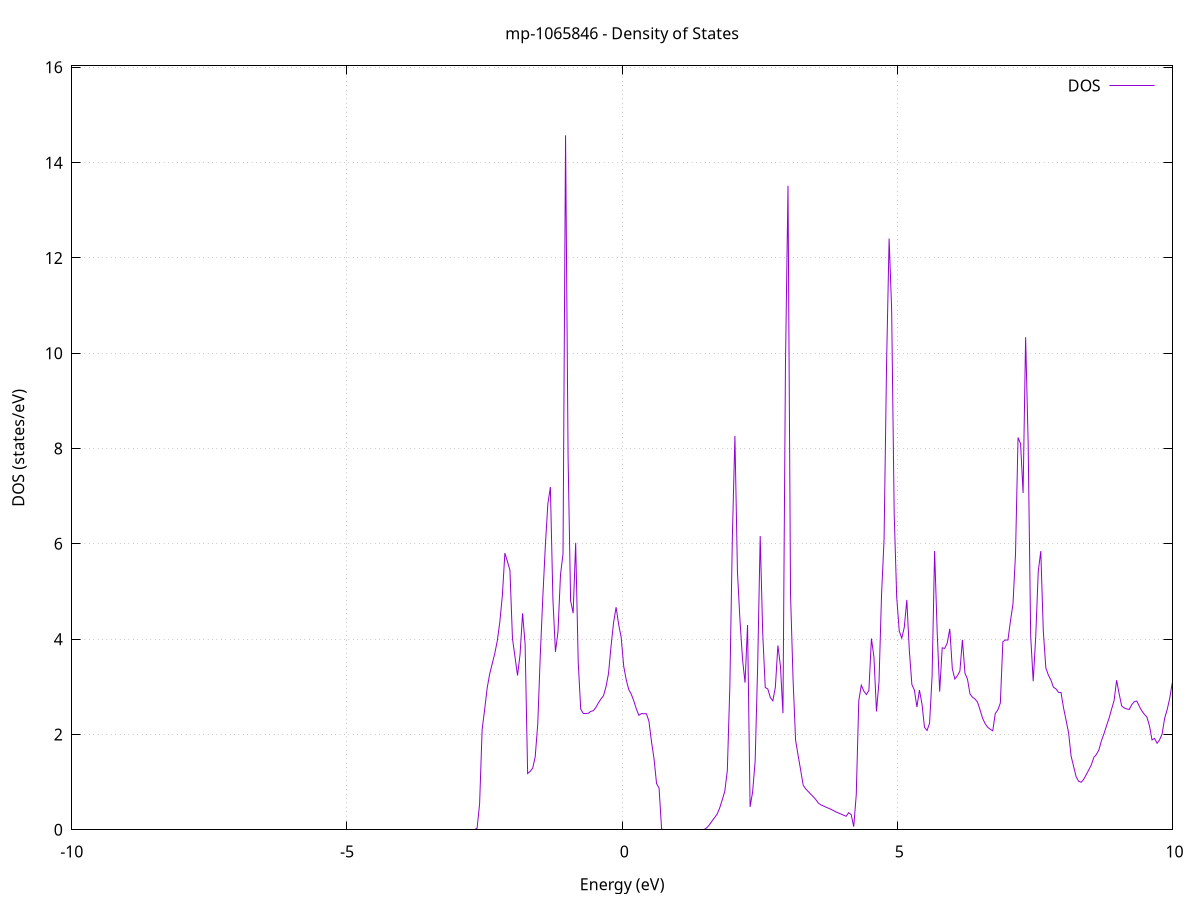 set title 'mp-1065846 - Density of States'
set xlabel 'Energy (eV)'
set ylabel 'DOS (states/eV)'
set grid
set xrange [-10:10]
set yrange [0:16.031]
set xzeroaxis lt -1
set terminal png size 800,600
set output 'mp-1065846_dos_gnuplot.png'
plot '-' using 1:2 with lines title 'DOS'
-49.623200 0.000000
-49.577300 0.000000
-49.531400 0.000000
-49.485400 0.000000
-49.439500 0.000000
-49.393600 0.000000
-49.347600 0.000000
-49.301700 0.000000
-49.255800 0.000000
-49.209800 0.000000
-49.163900 0.000000
-49.118000 0.000000
-49.072100 0.000000
-49.026100 0.000000
-48.980200 0.000000
-48.934300 0.000000
-48.888300 0.000000
-48.842400 0.000000
-48.796500 0.000000
-48.750500 0.000000
-48.704600 0.000000
-48.658700 0.000000
-48.612700 0.000000
-48.566800 0.000000
-48.520900 0.000000
-48.475000 0.000000
-48.429000 0.000000
-48.383100 0.000000
-48.337200 0.000000
-48.291200 0.000000
-48.245300 0.000000
-48.199400 0.000000
-48.153400 0.000000
-48.107500 0.000000
-48.061600 0.000000
-48.015600 0.000000
-47.969700 0.000000
-47.923800 0.000000
-47.877900 0.000000
-47.831900 0.000000
-47.786000 0.000000
-47.740100 0.000000
-47.694100 0.000000
-47.648200 0.000000
-47.602300 0.000000
-47.556300 0.000000
-47.510400 0.000000
-47.464500 0.000000
-47.418500 0.000000
-47.372600 0.000000
-47.326700 0.000000
-47.280700 0.000000
-47.234800 0.000000
-47.188900 0.000000
-47.143000 0.000000
-47.097000 0.000000
-47.051100 0.000000
-47.005200 0.000000
-46.959200 0.000000
-46.913300 0.000000
-46.867400 0.000000
-46.821400 0.000000
-46.775500 0.000000
-46.729600 0.000000
-46.683600 0.000000
-46.637700 0.000000
-46.591800 0.000000
-46.545900 0.000000
-46.499900 0.000000
-46.454000 0.000000
-46.408100 0.000000
-46.362100 0.000000
-46.316200 0.000000
-46.270300 0.000000
-46.224300 0.000000
-46.178400 0.000000
-46.132500 0.000000
-46.086500 0.000000
-46.040600 0.000000
-45.994700 0.000000
-45.948800 0.000000
-45.902800 0.000000
-45.856900 0.000000
-45.811000 0.000000
-45.765000 0.000000
-45.719100 0.000000
-45.673200 0.000000
-45.627200 0.000000
-45.581300 0.000000
-45.535400 0.000000
-45.489400 0.000000
-45.443500 15.062100
-45.397600 36.530000
-45.351600 0.000000
-45.305700 0.000000
-45.259800 0.000000
-45.213900 0.000000
-45.167900 0.000000
-45.122000 0.000000
-45.076100 0.000000
-45.030100 0.000000
-44.984200 0.000000
-44.938300 0.000000
-44.892300 0.000000
-44.846400 0.000000
-44.800500 0.000000
-44.754500 0.000000
-44.708600 0.000000
-44.662700 0.000000
-44.616800 0.000000
-44.570800 0.000000
-44.524900 0.000000
-44.479000 0.000000
-44.433000 0.000000
-44.387100 0.000000
-44.341200 0.000000
-44.295200 0.000000
-44.249300 0.000000
-44.203400 0.000000
-44.157400 0.000000
-44.111500 0.000000
-44.065600 0.000000
-44.019700 0.000000
-43.973700 0.000000
-43.927800 0.000000
-43.881900 0.000000
-43.835900 0.000000
-43.790000 0.000000
-43.744100 0.000000
-43.698100 0.000000
-43.652200 0.000000
-43.606300 0.000000
-43.560300 0.000000
-43.514400 0.000000
-43.468500 0.000000
-43.422500 0.000000
-43.376600 0.000000
-43.330700 0.000000
-43.284800 0.000000
-43.238800 0.000000
-43.192900 0.000000
-43.147000 0.000000
-43.101000 0.000000
-43.055100 0.000000
-43.009200 0.000000
-42.963200 0.000000
-42.917300 0.000000
-42.871400 0.000000
-42.825400 0.000000
-42.779500 0.000000
-42.733600 0.000000
-42.687700 0.000000
-42.641700 0.000000
-42.595800 0.000000
-42.549900 0.000000
-42.503900 0.000000
-42.458000 0.000000
-42.412100 0.000000
-42.366100 0.000000
-42.320200 0.000000
-42.274300 0.000000
-42.228300 0.000000
-42.182400 0.000000
-42.136500 0.000000
-42.090500 0.000000
-42.044600 0.000000
-41.998700 0.000000
-41.952800 0.000000
-41.906800 0.000000
-41.860900 0.000000
-41.815000 0.000000
-41.769000 0.000000
-41.723100 0.000000
-41.677200 0.000000
-41.631200 0.000000
-41.585300 0.000000
-41.539400 0.000000
-41.493400 0.000000
-41.447500 0.000000
-41.401600 0.000000
-41.355700 0.000000
-41.309700 0.000000
-41.263800 0.000000
-41.217900 0.000000
-41.171900 0.000000
-41.126000 0.000000
-41.080100 0.000000
-41.034100 0.000000
-40.988200 0.000000
-40.942300 0.000000
-40.896300 0.000000
-40.850400 0.000000
-40.804500 0.000000
-40.758600 0.000000
-40.712600 0.000000
-40.666700 0.000000
-40.620800 0.000000
-40.574800 0.000000
-40.528900 0.000000
-40.483000 0.000000
-40.437000 0.000000
-40.391100 0.000000
-40.345200 0.000000
-40.299200 0.000000
-40.253300 0.000000
-40.207400 0.000000
-40.161400 0.000000
-40.115500 0.000000
-40.069600 0.000000
-40.023700 0.000000
-39.977700 0.000000
-39.931800 0.000000
-39.885900 0.000000
-39.839900 0.000000
-39.794000 0.000000
-39.748100 0.000000
-39.702100 0.000000
-39.656200 0.000000
-39.610300 0.000000
-39.564300 0.000000
-39.518400 0.000000
-39.472500 0.000000
-39.426600 0.000000
-39.380600 0.000000
-39.334700 0.000000
-39.288800 0.000000
-39.242800 0.000000
-39.196900 0.000000
-39.151000 0.000000
-39.105000 0.000000
-39.059100 0.000000
-39.013200 0.000000
-38.967200 0.000000
-38.921300 0.000000
-38.875400 0.000000
-38.829500 0.000000
-38.783500 0.000000
-38.737600 0.000000
-38.691700 0.000000
-38.645700 0.000000
-38.599800 0.000000
-38.553900 0.000000
-38.507900 0.000000
-38.462000 0.000000
-38.416100 0.000000
-38.370100 0.000000
-38.324200 0.000000
-38.278300 0.000000
-38.232300 0.000000
-38.186400 0.000000
-38.140500 0.000000
-38.094600 0.000000
-38.048600 0.000000
-38.002700 0.000000
-37.956800 0.000000
-37.910800 0.000000
-37.864900 0.000000
-37.819000 0.000000
-37.773000 0.000000
-37.727100 0.000000
-37.681200 0.000000
-37.635200 0.000000
-37.589300 0.000000
-37.543400 0.000000
-37.497500 0.000000
-37.451500 0.000000
-37.405600 0.000000
-37.359700 0.000000
-37.313700 0.000000
-37.267800 0.000000
-37.221900 0.000000
-37.175900 0.000000
-37.130000 0.000000
-37.084100 0.000000
-37.038100 0.000000
-36.992200 0.000000
-36.946300 0.000000
-36.900400 0.000000
-36.854400 0.000000
-36.808500 0.000000
-36.762600 0.000000
-36.716600 0.000000
-36.670700 0.000000
-36.624800 0.000000
-36.578800 0.000000
-36.532900 0.000000
-36.487000 0.000000
-36.441000 0.000000
-36.395100 0.000000
-36.349200 0.000000
-36.303200 0.000000
-36.257300 0.000000
-36.211400 0.000000
-36.165500 0.000000
-36.119500 0.000000
-36.073600 0.000000
-36.027700 0.000000
-35.981700 0.000000
-35.935800 0.000000
-35.889900 0.000000
-35.843900 0.000000
-35.798000 0.000000
-35.752100 0.000000
-35.706100 0.000000
-35.660200 0.000000
-35.614300 0.000000
-35.568400 0.000000
-35.522400 0.000000
-35.476500 0.000000
-35.430600 0.000000
-35.384600 0.000000
-35.338700 0.000000
-35.292800 0.000000
-35.246800 0.000000
-35.200900 0.000000
-35.155000 0.000000
-35.109000 0.000000
-35.063100 0.000000
-35.017200 0.000000
-34.971300 0.000000
-34.925300 0.000000
-34.879400 0.000000
-34.833500 0.000000
-34.787500 0.000000
-34.741600 0.000000
-34.695700 0.000000
-34.649700 0.000000
-34.603800 0.000000
-34.557900 0.000000
-34.511900 0.000000
-34.466000 0.000000
-34.420100 0.000000
-34.374100 0.000000
-34.328200 0.000000
-34.282300 0.000000
-34.236400 0.000000
-34.190400 0.000000
-34.144500 0.000000
-34.098600 0.000000
-34.052600 0.000000
-34.006700 0.000000
-33.960800 0.000000
-33.914800 0.000000
-33.868900 0.000000
-33.823000 0.000000
-33.777000 0.000000
-33.731100 0.000000
-33.685200 0.000000
-33.639300 0.000000
-33.593300 0.000000
-33.547400 0.000000
-33.501500 0.000000
-33.455500 0.000000
-33.409600 0.000000
-33.363700 0.000000
-33.317700 0.000000
-33.271800 0.000000
-33.225900 0.000000
-33.179900 0.000000
-33.134000 0.000000
-33.088100 0.000000
-33.042200 0.000000
-32.996200 0.000000
-32.950300 0.000000
-32.904400 0.000000
-32.858400 0.000000
-32.812500 0.000000
-32.766600 0.000000
-32.720600 0.000000
-32.674700 0.000000
-32.628800 0.000000
-32.582800 0.000000
-32.536900 0.000000
-32.491000 0.000000
-32.445000 0.000000
-32.399100 0.000000
-32.353200 0.000000
-32.307300 0.000000
-32.261300 0.000000
-32.215400 0.000000
-32.169500 0.000000
-32.123500 0.000000
-32.077600 0.000000
-32.031700 0.000000
-31.985700 0.000000
-31.939800 0.000000
-31.893900 0.000000
-31.847900 0.000000
-31.802000 0.000000
-31.756100 0.000000
-31.710200 0.000000
-31.664200 0.000000
-31.618300 0.000000
-31.572400 0.000000
-31.526400 0.000000
-31.480500 0.000000
-31.434600 0.000000
-31.388600 0.000000
-31.342700 0.000000
-31.296800 0.000000
-31.250800 0.000000
-31.204900 0.000000
-31.159000 0.000000
-31.113100 0.000000
-31.067100 0.000000
-31.021200 0.000000
-30.975300 0.000000
-30.929300 0.000000
-30.883400 0.000000
-30.837500 0.000000
-30.791500 0.000000
-30.745600 0.000000
-30.699700 0.000000
-30.653700 0.000000
-30.607800 0.000000
-30.561900 0.000000
-30.515900 0.000000
-30.470000 0.000000
-30.424100 0.000000
-30.378200 0.000000
-30.332200 0.000000
-30.286300 0.000000
-30.240400 0.000000
-30.194400 0.000000
-30.148500 0.000000
-30.102600 0.000000
-30.056600 0.000000
-30.010700 0.000000
-29.964800 0.000000
-29.918800 0.000000
-29.872900 0.000000
-29.827000 0.000000
-29.781100 0.000000
-29.735100 0.000000
-29.689200 0.000000
-29.643300 0.000000
-29.597300 0.000000
-29.551400 0.000000
-29.505500 0.000000
-29.459500 0.000000
-29.413600 0.000000
-29.367700 0.000000
-29.321700 0.000000
-29.275800 0.000000
-29.229900 0.000000
-29.184000 0.000000
-29.138000 0.000000
-29.092100 0.000000
-29.046200 0.000000
-29.000200 0.000000
-28.954300 0.000000
-28.908400 0.000000
-28.862400 0.000000
-28.816500 0.000000
-28.770600 0.000000
-28.724600 0.000000
-28.678700 0.000000
-28.632800 0.000000
-28.586800 0.000000
-28.540900 0.000000
-28.495000 0.000000
-28.449100 0.000000
-28.403100 0.000000
-28.357200 0.000000
-28.311300 0.000000
-28.265300 0.000000
-28.219400 0.000000
-28.173500 0.000000
-28.127500 0.000000
-28.081600 0.000000
-28.035700 0.000000
-27.989700 0.000000
-27.943800 0.000000
-27.897900 0.000000
-27.852000 0.000000
-27.806000 0.000000
-27.760100 0.000000
-27.714200 0.000000
-27.668200 0.000000
-27.622300 0.000000
-27.576400 0.000000
-27.530400 0.000000
-27.484500 0.000000
-27.438600 0.000000
-27.392600 0.000000
-27.346700 0.000000
-27.300800 0.000000
-27.254900 0.000000
-27.208900 0.000000
-27.163000 0.000000
-27.117100 0.000000
-27.071100 0.000000
-27.025200 0.000000
-26.979300 0.000000
-26.933300 0.000000
-26.887400 0.000000
-26.841500 0.000000
-26.795500 0.000000
-26.749600 0.000000
-26.703700 0.000000
-26.657700 0.000000
-26.611800 0.000000
-26.565900 0.000000
-26.520000 0.000000
-26.474000 0.000000
-26.428100 0.000000
-26.382200 0.000000
-26.336200 0.000000
-26.290300 0.000000
-26.244400 0.000000
-26.198400 0.000000
-26.152500 0.000000
-26.106600 0.000000
-26.060600 0.000000
-26.014700 0.000000
-25.968800 0.000000
-25.922900 0.000000
-25.876900 0.000000
-25.831000 0.000000
-25.785100 0.000000
-25.739100 0.000000
-25.693200 0.000000
-25.647300 0.000000
-25.601300 0.000000
-25.555400 0.000000
-25.509500 0.000000
-25.463500 0.000000
-25.417600 0.000000
-25.371700 0.000000
-25.325800 0.000000
-25.279800 0.000000
-25.233900 0.000000
-25.188000 0.000000
-25.142000 0.000000
-25.096100 0.000000
-25.050200 0.000000
-25.004200 0.000000
-24.958300 0.000000
-24.912400 0.000000
-24.866400 0.000000
-24.820500 0.000000
-24.774600 0.000000
-24.728600 0.000000
-24.682700 0.000000
-24.636800 0.000000
-24.590900 0.000000
-24.544900 0.000000
-24.499000 0.000000
-24.453100 0.000000
-24.407100 0.000000
-24.361200 0.000000
-24.315300 0.000000
-24.269300 0.000000
-24.223400 0.000000
-24.177500 0.000000
-24.131500 0.000000
-24.085600 0.000000
-24.039700 0.000000
-23.993800 0.000000
-23.947800 0.000000
-23.901900 0.000000
-23.856000 0.000000
-23.810000 9.088900
-23.764100 42.960600
-23.718200 24.290700
-23.672200 6.619500
-23.626300 8.478400
-23.580400 9.983800
-23.534400 11.709000
-23.488500 16.311500
-23.442600 20.055700
-23.396600 21.075300
-23.350700 43.012900
-23.304800 31.612000
-23.258900 0.000000
-23.212900 0.000000
-23.167000 0.000000
-23.121100 0.000000
-23.075100 0.000000
-23.029200 0.000000
-22.983300 0.000000
-22.937300 0.000000
-22.891400 0.000000
-22.845500 0.000000
-22.799500 0.000000
-22.753600 0.000000
-22.707700 0.000000
-22.661800 0.000000
-22.615800 0.000000
-22.569900 0.000000
-22.524000 0.000000
-22.478000 0.000000
-22.432100 0.000000
-22.386200 0.000000
-22.340200 0.000000
-22.294300 0.000000
-22.248400 0.000000
-22.202400 0.000000
-22.156500 0.000000
-22.110600 0.000000
-22.064700 0.000000
-22.018700 0.000000
-21.972800 0.000000
-21.926900 0.000000
-21.880900 0.000000
-21.835000 0.000000
-21.789100 0.000000
-21.743100 0.000000
-21.697200 0.000000
-21.651300 0.000000
-21.605300 0.000000
-21.559400 0.000000
-21.513500 0.000000
-21.467500 0.000000
-21.421600 0.000000
-21.375700 0.000000
-21.329800 0.000000
-21.283800 0.000000
-21.237900 0.000000
-21.192000 0.000000
-21.146000 0.000000
-21.100100 0.000000
-21.054200 0.000000
-21.008200 0.000000
-20.962300 0.000000
-20.916400 0.000000
-20.870400 0.000000
-20.824500 0.000000
-20.778600 0.000000
-20.732700 0.000000
-20.686700 0.000000
-20.640800 0.000000
-20.594900 0.000000
-20.548900 0.000000
-20.503000 0.000000
-20.457100 0.000000
-20.411100 0.000000
-20.365200 0.000000
-20.319300 0.000000
-20.273300 0.000000
-20.227400 0.000000
-20.181500 0.000000
-20.135600 0.000000
-20.089600 0.000000
-20.043700 0.000000
-19.997800 0.000000
-19.951800 0.000000
-19.905900 0.000000
-19.860000 0.000000
-19.814000 0.000000
-19.768100 0.000000
-19.722200 0.000000
-19.676200 0.000000
-19.630300 0.000000
-19.584400 0.000000
-19.538400 0.000000
-19.492500 0.000000
-19.446600 0.000000
-19.400700 0.000000
-19.354700 0.000000
-19.308800 0.000000
-19.262900 0.000000
-19.216900 0.000000
-19.171000 0.000000
-19.125100 0.000000
-19.079100 0.000000
-19.033200 0.000000
-18.987300 0.000000
-18.941300 0.000000
-18.895400 0.000000
-18.849500 0.000000
-18.803600 0.000000
-18.757600 0.000000
-18.711700 0.000000
-18.665800 0.000000
-18.619800 0.000000
-18.573900 0.000000
-18.528000 0.000000
-18.482000 0.000000
-18.436100 0.000000
-18.390200 0.000000
-18.344200 0.000000
-18.298300 0.000000
-18.252400 0.000000
-18.206500 0.000000
-18.160500 0.000000
-18.114600 0.000000
-18.068700 0.000000
-18.022700 0.000000
-17.976800 0.000000
-17.930900 0.000000
-17.884900 0.000000
-17.839000 0.000000
-17.793100 0.000000
-17.747100 0.000000
-17.701200 0.000000
-17.655300 0.000000
-17.609300 0.000000
-17.563400 0.000000
-17.517500 0.000000
-17.471600 0.000000
-17.425600 0.000000
-17.379700 0.000000
-17.333800 0.000000
-17.287800 0.000000
-17.241900 0.000000
-17.196000 0.000000
-17.150000 0.000000
-17.104100 0.000000
-17.058200 0.000000
-17.012200 0.000000
-16.966300 0.000000
-16.920400 0.000000
-16.874500 0.000000
-16.828500 0.000000
-16.782600 0.000000
-16.736700 0.000000
-16.690700 0.000000
-16.644800 0.000000
-16.598900 0.000000
-16.552900 0.000000
-16.507000 0.000000
-16.461100 0.000000
-16.415100 0.000000
-16.369200 0.000000
-16.323300 0.000000
-16.277400 0.000000
-16.231400 0.000000
-16.185500 0.000000
-16.139600 0.000000
-16.093600 0.000000
-16.047700 0.000000
-16.001800 0.000000
-15.955800 0.000000
-15.909900 0.000000
-15.864000 0.000000
-15.818000 0.000000
-15.772100 0.000000
-15.726200 0.000000
-15.680200 0.000000
-15.634300 0.000000
-15.588400 0.000000
-15.542500 0.000000
-15.496500 0.000000
-15.450600 0.000000
-15.404700 0.000000
-15.358700 0.000000
-15.312800 0.000000
-15.266900 0.000000
-15.220900 0.000000
-15.175000 0.000000
-15.129100 0.000000
-15.083100 0.000000
-15.037200 0.000000
-14.991300 0.000000
-14.945400 0.000000
-14.899400 0.000000
-14.853500 0.000000
-14.807600 0.000000
-14.761600 0.000000
-14.715700 0.000000
-14.669800 0.000000
-14.623800 0.000000
-14.577900 0.000000
-14.532000 0.000000
-14.486000 0.000000
-14.440100 0.000000
-14.394200 0.000000
-14.348300 0.000000
-14.302300 0.000000
-14.256400 0.000000
-14.210500 0.000000
-14.164500 0.000000
-14.118600 0.000000
-14.072700 0.000000
-14.026700 0.000000
-13.980800 0.000000
-13.934900 0.000000
-13.888900 0.000000
-13.843000 0.000000
-13.797100 0.000000
-13.751100 0.000000
-13.705200 0.000000
-13.659300 0.000000
-13.613400 0.000000
-13.567400 0.000000
-13.521500 0.000000
-13.475600 0.000000
-13.429600 0.000000
-13.383700 0.000000
-13.337800 0.000000
-13.291800 0.000000
-13.245900 0.000000
-13.200000 0.000000
-13.154000 0.000000
-13.108100 0.000000
-13.062200 0.271300
-13.016300 1.250000
-12.970300 1.491100
-12.924400 2.755900
-12.878500 3.185300
-12.832500 3.227500
-12.786600 3.484800
-12.740700 3.720900
-12.694700 4.026100
-12.648800 4.389100
-12.602900 4.963800
-12.556900 5.660300
-12.511000 6.820800
-12.465100 8.719200
-12.419200 14.632400
-12.373200 11.191800
-12.327300 4.962500
-12.281400 0.000000
-12.235400 0.000000
-12.189500 0.000000
-12.143600 0.000000
-12.097600 0.000000
-12.051700 0.000000
-12.005800 0.000000
-11.959800 0.000000
-11.913900 0.000000
-11.868000 0.000000
-11.822000 0.000000
-11.776100 0.000000
-11.730200 0.000000
-11.684300 0.000000
-11.638300 0.000000
-11.592400 0.000000
-11.546500 0.000000
-11.500500 0.000000
-11.454600 0.000000
-11.408700 0.000000
-11.362700 0.000000
-11.316800 0.000000
-11.270900 0.000000
-11.224900 0.000000
-11.179000 0.000000
-11.133100 0.000000
-11.087200 0.000000
-11.041200 0.000000
-10.995300 0.000000
-10.949400 0.000000
-10.903400 0.000000
-10.857500 0.000000
-10.811600 0.000000
-10.765600 0.000000
-10.719700 0.000000
-10.673800 0.000000
-10.627800 0.000000
-10.581900 0.000000
-10.536000 0.000000
-10.490100 0.000000
-10.444100 0.000000
-10.398200 0.000000
-10.352300 0.000000
-10.306300 0.000000
-10.260400 0.000000
-10.214500 0.000000
-10.168500 0.000000
-10.122600 0.000000
-10.076700 0.000000
-10.030700 0.000000
-9.984800 0.000000
-9.938900 0.000000
-9.892900 0.000000
-9.847000 0.000000
-9.801100 0.000000
-9.755200 0.000000
-9.709200 0.000000
-9.663300 0.000000
-9.617400 0.000000
-9.571400 0.000000
-9.525500 0.000000
-9.479600 0.000000
-9.433600 0.000000
-9.387700 0.000000
-9.341800 0.000000
-9.295800 0.000000
-9.249900 0.000000
-9.204000 0.000000
-9.158100 0.000000
-9.112100 0.000000
-9.066200 0.000000
-9.020300 0.000000
-8.974300 0.000000
-8.928400 0.000000
-8.882500 0.000000
-8.836500 0.000000
-8.790600 0.000000
-8.744700 0.000000
-8.698700 0.000000
-8.652800 0.000000
-8.606900 0.000000
-8.561000 0.000000
-8.515000 0.000000
-8.469100 0.000000
-8.423200 0.000000
-8.377200 0.000000
-8.331300 0.000000
-8.285400 0.000000
-8.239400 0.000000
-8.193500 0.000000
-8.147600 0.000000
-8.101600 0.000000
-8.055700 0.000000
-8.009800 0.000000
-7.963800 0.000000
-7.917900 0.000000
-7.872000 0.000000
-7.826100 0.000000
-7.780100 0.000000
-7.734200 0.000000
-7.688300 0.000000
-7.642300 0.000000
-7.596400 0.000000
-7.550500 0.000000
-7.504500 0.000000
-7.458600 0.000000
-7.412700 0.000000
-7.366700 0.000000
-7.320800 0.000000
-7.274900 0.000000
-7.229000 0.000000
-7.183000 0.000000
-7.137100 0.000000
-7.091200 0.000000
-7.045200 0.000000
-6.999300 0.000000
-6.953400 0.000000
-6.907400 0.000000
-6.861500 0.000000
-6.815600 0.000000
-6.769600 0.000000
-6.723700 0.000000
-6.677800 0.000000
-6.631900 0.000000
-6.585900 0.000000
-6.540000 0.000000
-6.494100 0.000000
-6.448100 0.000000
-6.402200 0.000000
-6.356300 0.000000
-6.310300 0.000000
-6.264400 0.000000
-6.218500 0.000000
-6.172500 0.000000
-6.126600 0.000000
-6.080700 0.000000
-6.034700 0.000000
-5.988800 0.000000
-5.942900 0.000000
-5.897000 0.000000
-5.851000 0.000000
-5.805100 0.000000
-5.759200 0.000000
-5.713200 0.000000
-5.667300 0.000000
-5.621400 0.000000
-5.575400 0.000000
-5.529500 0.000000
-5.483600 0.000000
-5.437600 0.000000
-5.391700 0.000000
-5.345800 0.000000
-5.299900 0.000000
-5.253900 0.000000
-5.208000 0.000000
-5.162100 0.000000
-5.116100 0.000000
-5.070200 0.000000
-5.024300 0.000000
-4.978300 0.000000
-4.932400 0.000000
-4.886500 0.000000
-4.840500 0.000000
-4.794600 0.000000
-4.748700 0.000000
-4.702800 0.000000
-4.656800 0.000000
-4.610900 0.000000
-4.565000 0.000000
-4.519000 0.000000
-4.473100 0.000000
-4.427200 0.000000
-4.381200 0.000000
-4.335300 0.000000
-4.289400 0.000000
-4.243400 0.000000
-4.197500 0.000000
-4.151600 0.000000
-4.105600 0.000000
-4.059700 0.000000
-4.013800 0.000000
-3.967900 0.000000
-3.921900 0.000000
-3.876000 0.000000
-3.830100 0.000000
-3.784100 0.000000
-3.738200 0.000000
-3.692300 0.000000
-3.646300 0.000000
-3.600400 0.000000
-3.554500 0.000000
-3.508500 0.000000
-3.462600 0.000000
-3.416700 0.000000
-3.370800 0.000000
-3.324800 0.000000
-3.278900 0.000000
-3.233000 0.000000
-3.187000 0.000000
-3.141100 0.000000
-3.095200 0.000000
-3.049200 0.000000
-3.003300 0.000000
-2.957400 0.000000
-2.911400 0.000000
-2.865500 0.000000
-2.819600 0.000000
-2.773600 0.000000
-2.727700 0.000000
-2.681800 0.000000
-2.635900 0.029500
-2.589900 0.545100
-2.544000 2.106700
-2.498100 2.526700
-2.452100 2.979200
-2.406200 3.273300
-2.360300 3.486700
-2.314300 3.699400
-2.268400 3.966900
-2.222500 4.359500
-2.176500 4.916900
-2.130600 5.806900
-2.084700 5.630700
-2.038800 5.448500
-1.992800 4.012700
-1.946900 3.628400
-1.901000 3.237400
-1.855000 3.677600
-1.809100 4.541800
-1.763200 3.899400
-1.717200 1.180100
-1.671300 1.226300
-1.625400 1.293100
-1.579400 1.534200
-1.533500 2.216400
-1.487600 3.656100
-1.441700 4.877800
-1.395700 5.954000
-1.349800 6.839800
-1.303900 7.191700
-1.257900 4.835100
-1.212000 3.734000
-1.166100 4.151700
-1.120100 5.353600
-1.074200 5.792400
-1.028300 14.573900
-0.982300 7.819100
-0.936400 4.806000
-0.890500 4.545500
-0.844500 6.021900
-0.798600 3.531900
-0.752700 2.531500
-0.706800 2.441500
-0.660800 2.439200
-0.614900 2.445400
-0.569000 2.484800
-0.523000 2.498800
-0.477100 2.569100
-0.431200 2.663600
-0.385200 2.744900
-0.339300 2.812100
-0.293400 3.003100
-0.247400 3.280400
-0.201500 3.855000
-0.155600 4.350300
-0.109700 4.671000
-0.063700 4.310500
-0.017800 4.039500
0.028100 3.434100
0.074100 3.148800
0.120000 2.942500
0.165900 2.844900
0.211900 2.703800
0.257800 2.535700
0.303700 2.403200
0.349700 2.437200
0.395600 2.436200
0.441500 2.435200
0.487400 2.274600
0.533400 1.846700
0.579300 1.490600
0.625200 0.970500
0.671200 0.873300
0.717100 0.011200
0.763000 0.000000
0.809000 0.000000
0.854900 0.000000
0.900800 0.000000
0.946800 0.000000
0.992700 0.000000
1.038600 0.000000
1.084600 0.000000
1.130500 0.000000
1.176400 0.000000
1.222300 0.000000
1.268300 0.000000
1.314200 0.000000
1.360100 0.000000
1.406100 0.000000
1.452000 0.000000
1.497900 0.010300
1.543900 0.047700
1.589800 0.112400
1.635700 0.188600
1.681700 0.258300
1.727600 0.331100
1.773500 0.462100
1.819400 0.629300
1.865400 0.810100
1.911300 1.245400
1.957200 3.019900
2.003200 6.170300
2.049100 8.266000
2.095000 5.412900
2.141000 4.393400
2.186900 3.582600
2.232800 3.087100
2.278800 4.297200
2.324700 0.479600
2.370600 0.793300
2.416500 1.435200
2.462500 3.441400
2.508400 6.164300
2.554300 4.120500
2.600300 2.985100
2.646200 2.957000
2.692100 2.776300
2.738100 2.705300
2.784000 2.992400
2.829900 3.867000
2.875900 3.440300
2.921800 2.446200
2.967700 9.770500
3.013700 13.515600
3.059600 4.942600
3.105500 3.154800
3.151400 1.880800
3.197400 1.560700
3.243300 1.253300
3.289200 0.937400
3.335200 0.858200
3.381100 0.802500
3.427000 0.746900
3.473000 0.691700
3.518900 0.633800
3.564800 0.560300
3.610800 0.522600
3.656700 0.499300
3.702600 0.475900
3.748500 0.452600
3.794500 0.429000
3.840400 0.402200
3.886300 0.374500
3.932300 0.351300
3.978200 0.328600
4.024100 0.305900
4.070100 0.283200
4.116000 0.358400
4.161900 0.317100
4.207900 0.064300
4.253800 0.733800
4.299700 2.712000
4.345600 3.033000
4.391600 2.911400
4.437500 2.837700
4.483400 2.924900
4.529400 4.014300
4.575300 3.622400
4.621200 2.483900
4.667200 3.106600
4.713100 4.928400
4.759000 6.084500
4.805000 9.797700
4.850900 12.407000
4.896800 10.917600
4.942800 6.639900
4.988700 4.885800
5.034600 4.173500
5.080500 4.020300
5.126500 4.247800
5.172400 4.823900
5.218300 3.758600
5.264300 3.049100
5.310200 2.930500
5.356100 2.575800
5.402100 2.932600
5.448000 2.639700
5.493900 2.150600
5.539900 2.083400
5.585800 2.234700
5.631700 3.218300
5.677600 5.850900
5.723600 4.175500
5.769500 2.898800
5.815400 3.818400
5.861400 3.806200
5.907300 3.919400
5.953200 4.215700
5.999200 3.382400
6.045100 3.163800
6.091000 3.230900
6.137000 3.329500
6.182900 3.984800
6.228800 3.288300
6.274700 3.161500
6.320700 2.848200
6.366600 2.780600
6.412500 2.743900
6.458500 2.675200
6.504400 2.511200
6.550300 2.337100
6.596300 2.225600
6.642200 2.150300
6.688100 2.109900
6.734100 2.076400
6.780000 2.440600
6.825900 2.514700
6.871900 2.659700
6.917800 3.946300
6.963700 3.983000
7.009600 3.980600
7.055600 4.380200
7.101500 4.738700
7.147400 5.782800
7.193400 8.230800
7.239300 8.103100
7.285200 7.067600
7.331200 10.336700
7.377100 8.126100
7.423000 4.070900
7.469000 3.116600
7.514900 4.057000
7.560800 5.422600
7.606700 5.848200
7.652700 4.164900
7.698600 3.397300
7.744500 3.246700
7.790500 3.142700
7.836400 2.991200
7.882300 2.957100
7.928300 2.883800
7.974200 2.881700
8.020100 2.558500
8.066100 2.301200
8.112000 2.033300
8.157900 1.545100
8.203800 1.327100
8.249800 1.109500
8.295700 1.016700
8.341600 0.996900
8.387600 1.061700
8.433500 1.158000
8.479400 1.259000
8.525400 1.363100
8.571300 1.520800
8.617200 1.580100
8.663200 1.679300
8.709100 1.870900
8.755000 2.016100
8.801000 2.182400
8.846900 2.340100
8.892800 2.528800
8.938700 2.711800
8.984700 3.138900
9.030600 2.854200
9.076500 2.599000
9.122500 2.556200
9.168400 2.536800
9.214300 2.524600
9.260300 2.626900
9.306200 2.689700
9.352100 2.701200
9.398100 2.588200
9.444000 2.493200
9.489900 2.422400
9.535800 2.362800
9.581800 2.180000
9.627700 1.885200
9.673600 1.917000
9.719600 1.815600
9.765500 1.887900
9.811400 2.011500
9.857400 2.339900
9.903300 2.522600
9.949200 2.756500
9.995200 3.080200
10.041100 2.807600
10.087000 2.667100
10.132900 2.557600
10.178900 2.481600
10.224800 2.480500
10.270700 2.524500
10.316700 2.642200
10.362600 2.696600
10.408500 2.871300
10.454500 3.108100
10.500400 2.848400
10.546300 2.573800
10.592300 2.597000
10.638200 3.164600
10.684100 3.294500
10.730100 3.119400
10.776000 3.113400
10.821900 3.067700
10.867800 3.355500
10.913800 3.247000
10.959700 3.111500
11.005600 3.115300
11.051600 3.119800
11.097500 2.695500
11.143400 2.678600
11.189400 2.595500
11.235300 2.432500
11.281200 2.339700
11.327200 2.292100
11.373100 2.368900
11.419000 2.974600
11.464900 3.193500
11.510900 3.028400
11.556800 2.801200
11.602700 2.682300
11.648700 3.187100
11.694600 3.168100
11.740500 3.145400
11.786500 3.279100
11.832400 3.422300
11.878300 3.418600
11.924300 3.358900
11.970200 3.181600
12.016100 2.819000
12.062000 2.801000
12.108000 3.148300
12.153900 3.428300
12.199800 3.340700
12.245800 3.562900
12.291700 3.954700
12.337600 3.823700
12.383600 3.880400
12.429500 3.492000
12.475400 3.358200
12.521400 3.385300
12.567300 3.112800
12.613200 3.077300
12.659200 3.091500
12.705100 3.270300
12.751000 3.350900
12.796900 3.723900
12.842900 3.562700
12.888800 3.310600
12.934700 3.126000
12.980700 3.163400
13.026600 3.104400
13.072500 2.807200
13.118500 2.596100
13.164400 2.548500
13.210300 2.407900
13.256300 2.665900
13.302200 3.290500
13.348100 3.358800
13.394000 3.825000
13.440000 3.979700
13.485900 4.472900
13.531800 4.679000
13.577800 4.168200
13.623700 3.897100
13.669600 3.678400
13.715600 3.684600
13.761500 3.824600
13.807400 4.144200
13.853400 4.094300
13.899300 3.893100
13.945200 3.779600
13.991100 3.685900
14.037100 3.997800
14.083000 4.398800
14.128900 4.465400
14.174900 4.327000
14.220800 3.864300
14.266700 3.731300
14.312700 3.210500
14.358600 3.346500
14.404500 3.480100
14.450500 3.382800
14.496400 3.241500
14.542300 3.114000
14.588300 2.999000
14.634200 2.838600
14.680100 2.667300
14.726000 2.658900
14.772000 2.711300
14.817900 2.507000
14.863800 2.360600
14.909800 2.208700
14.955700 2.310000
15.001600 2.453700
15.047600 2.458200
15.093500 2.749600
15.139400 3.124300
15.185400 3.998700
15.231300 3.838600
15.277200 3.668300
15.323100 3.344500
15.369100 2.966800
15.415000 2.621100
15.460900 2.602800
15.506900 2.482800
15.552800 2.497500
15.598700 2.465800
15.644700 2.615600
15.690600 2.860100
15.736500 3.373100
15.782500 2.918800
15.828400 2.994900
15.874300 3.160400
15.920200 3.249300
15.966200 3.260600
16.012100 3.325400
16.058000 3.121500
16.104000 2.955000
16.149900 2.850400
16.195800 2.782300
16.241800 2.670700
16.287700 2.495900
16.333600 2.639200
16.379600 2.770000
16.425500 2.814000
16.471400 3.062300
16.517400 3.252200
16.563300 2.769800
16.609200 2.870900
16.655100 3.066100
16.701100 3.203000
16.747000 3.361500
16.792900 3.295200
16.838900 3.332000
16.884800 3.539200
16.930700 3.676700
16.976700 3.622700
17.022600 3.715700
17.068500 3.891700
17.114500 3.787100
17.160400 3.350300
17.206300 2.954500
17.252200 2.723100
17.298200 2.649200
17.344100 2.543800
17.390000 2.624200
17.436000 2.544600
17.481900 2.473500
17.527800 2.524100
17.573800 2.691800
17.619700 2.815500
17.665600 2.823200
17.711600 2.943200
17.757500 3.116800
17.803400 3.336100
17.849400 3.604600
17.895300 3.667900
17.941200 3.514500
17.987100 3.388200
18.033100 3.172600
18.079000 2.853300
18.124900 2.656000
18.170900 2.608100
18.216800 2.396600
18.262700 2.442300
18.308700 2.402700
18.354600 2.338200
18.400500 2.671100
18.446500 2.983100
18.492400 3.411500
18.538300 3.474100
18.584200 3.447400
18.630200 3.574600
18.676100 3.596400
18.722000 3.473700
18.768000 3.359700
18.813900 3.060800
18.859800 2.987800
18.905800 2.891700
18.951700 3.171900
18.997600 3.130800
19.043600 3.529000
19.089500 3.662000
19.135400 3.665000
19.181300 3.715300
19.227300 3.878200
19.273200 4.194400
19.319100 4.197800
19.365100 4.194300
19.411000 4.358500
19.456900 4.301200
19.502900 3.739500
19.548800 3.485000
19.594700 3.752200
19.640700 4.425500
19.686600 4.308700
19.732500 4.066900
19.778500 4.084600
19.824400 3.875100
19.870300 3.947000
19.916200 3.934200
19.962200 3.816400
20.008100 3.801900
20.054000 3.590100
20.100000 3.519600
20.145900 3.643900
20.191800 4.302300
20.237800 5.268800
20.283700 4.941000
20.329600 4.420100
20.375600 4.080100
20.421500 3.887100
20.467400 3.707200
20.513300 3.303400
20.559300 2.917600
20.605200 2.907100
20.651100 3.157800
20.697100 3.294100
20.743000 3.278700
20.788900 3.280200
20.834900 3.306000
20.880800 3.761400
20.926700 3.956900
20.972700 3.539700
21.018600 3.413200
21.064500 3.414600
21.110400 3.563200
21.156400 3.457100
21.202300 3.204200
21.248200 3.260700
21.294200 3.869000
21.340100 3.789400
21.386000 3.728300
21.432000 3.773200
21.477900 3.707800
21.523800 3.592500
21.569800 3.627600
21.615700 3.461600
21.661600 3.444300
21.707600 3.522200
21.753500 3.660900
21.799400 3.724100
21.845300 3.353500
21.891300 3.305200
21.937200 3.510000
21.983100 3.669100
22.029100 3.375200
22.075000 3.521800
22.120900 3.671500
22.166900 4.025700
22.212800 3.974800
22.258700 3.910200
22.304700 3.821000
22.350600 3.648700
22.396500 3.619900
22.442400 3.670400
22.488400 3.861700
22.534300 4.012900
22.580200 3.852300
22.626200 3.738200
22.672100 3.750500
22.718000 3.721600
22.764000 3.809500
22.809900 4.020400
22.855800 3.831900
22.901800 3.731100
22.947700 3.846200
22.993600 4.058300
23.039500 4.061500
23.085500 4.065600
23.131400 4.428000
23.177300 4.547000
23.223300 4.796100
23.269200 4.975800
23.315100 4.991700
23.361100 4.732000
23.407000 4.482700
23.452900 4.268900
23.498900 4.251500
23.544800 4.474400
23.590700 4.259000
23.636700 4.137400
23.682600 4.184900
23.728500 4.080300
23.774400 4.088800
23.820400 4.062800
23.866300 4.089900
23.912200 4.023100
23.958200 3.964800
24.004100 4.007700
24.050000 3.931900
24.096000 3.979100
24.141900 4.048700
24.187800 3.998400
24.233800 3.919100
24.279700 3.932600
24.325600 3.898700
24.371500 3.946300
24.417500 3.835800
24.463400 3.722200
24.509300 3.774000
24.555300 3.743300
24.601200 3.735300
24.647100 3.851700
24.693100 3.754200
24.739000 3.881500
24.784900 4.033200
24.830900 4.316500
24.876800 4.517700
24.922700 4.387800
24.968600 4.211400
25.014600 4.204200
25.060500 4.287900
25.106400 4.229900
25.152400 4.072000
25.198300 4.018500
25.244200 3.465500
25.290200 3.103100
25.336100 3.207000
25.382000 3.449700
25.428000 3.741000
25.473900 3.968600
25.519800 4.152200
25.565800 4.325700
25.611700 4.416700
25.657600 4.231100
25.703500 3.990800
25.749500 4.012100
25.795400 4.306700
25.841300 4.391800
25.887300 4.371000
25.933200 4.146500
25.979100 4.053300
26.025100 3.862300
26.071000 3.526500
26.116900 3.351600
26.162900 3.339400
26.208800 3.742900
26.254700 4.211500
26.300600 4.473800
26.346600 4.798800
26.392500 4.632000
26.438400 4.699900
26.484400 4.503300
26.530300 4.479100
26.576200 4.438600
26.622200 4.325100
26.668100 4.360300
26.714000 4.616000
26.760000 4.659900
26.805900 4.512600
26.851800 4.394300
26.897700 4.378400
26.943700 4.317500
26.989600 4.230000
27.035500 4.223900
27.081500 4.267800
27.127400 4.460100
27.173300 4.519600
27.219300 4.470800
27.265200 4.502200
27.311100 4.453300
27.357100 4.345700
27.403000 3.936200
27.448900 3.714900
27.494900 4.027500
27.540800 4.187400
27.586700 4.387900
27.632600 4.567500
27.678600 4.623900
27.724500 4.526000
27.770400 4.485000
27.816400 4.413000
27.862300 4.445500
27.908200 4.084400
27.954200 4.010100
28.000100 3.634400
28.046000 3.510700
28.092000 3.763400
28.137900 4.074900
28.183800 4.055600
28.229700 4.103400
28.275700 4.223600
28.321600 4.364800
28.367500 4.130300
28.413500 4.008600
28.459400 4.059000
28.505300 4.127800
28.551300 4.154700
28.597200 4.193300
28.643100 4.141200
28.689100 4.184600
28.735000 4.173500
28.780900 4.156700
28.826800 4.320000
28.872800 4.290000
28.918700 4.168700
28.964600 4.372800
29.010600 4.194100
29.056500 4.206400
29.102400 4.319200
29.148400 4.300500
29.194300 4.326600
29.240200 4.168300
29.286200 4.106100
29.332100 3.734400
29.378000 3.787600
29.424000 3.908600
29.469900 4.152500
29.515800 4.848100
29.561700 4.729500
29.607700 4.341500
29.653600 4.147400
29.699500 4.094200
29.745500 4.102200
29.791400 4.075600
29.837300 4.359400
29.883300 4.325600
29.929200 4.539400
29.975100 4.611900
30.021100 4.356100
30.067000 4.130300
30.112900 4.047500
30.158800 4.192600
30.204800 4.695500
30.250700 4.650100
30.296600 4.847000
30.342600 4.618600
30.388500 4.261300
30.434400 3.994000
30.480400 4.046000
30.526300 4.422800
30.572200 4.748400
30.618200 5.001600
30.664100 4.977500
30.710000 4.418500
30.755900 3.860000
30.801900 3.621000
30.847800 3.542600
30.893700 3.799300
30.939700 4.303200
30.985600 4.432500
31.031500 4.710000
31.077500 4.825200
31.123400 5.046300
31.169300 4.839300
31.215300 4.816500
31.261200 4.468600
31.307100 4.129100
31.353100 4.010300
31.399000 3.890400
31.444900 3.658700
31.490800 3.613100
31.536800 4.025000
31.582700 4.841800
31.628600 4.950200
31.674600 4.636600
31.720500 4.325200
31.766400 4.239500
31.812400 4.226100
31.858300 4.273200
31.904200 4.288400
31.950200 4.163600
31.996100 4.042000
32.042000 3.936000
32.087900 3.979100
32.133900 4.116800
32.179800 4.447300
32.225700 4.665100
32.271700 4.761000
32.317600 4.942500
32.363500 4.987100
32.409500 5.061400
32.455400 5.008600
32.501300 4.624900
32.547300 4.426900
32.593200 4.377000
32.639100 4.599800
32.685000 4.738900
32.731000 4.867100
32.776900 4.822200
32.822800 4.658000
32.868800 4.619700
32.914700 4.945900
32.960600 4.710100
33.006600 4.413600
33.052500 4.479900
33.098400 4.628300
33.144400 4.999000
33.190300 4.763500
33.236200 4.812300
33.282200 4.899800
33.328100 4.782000
33.374000 4.607100
33.419900 4.730600
33.465900 4.805100
33.511800 4.475500
33.557700 4.335100
33.603700 4.124200
33.649600 3.990700
33.695500 3.921200
33.741500 3.951100
33.787400 4.146000
33.833300 4.357200
33.879300 4.627100
33.925200 4.677300
33.971100 4.742500
34.017000 4.916100
34.063000 4.923100
34.108900 4.984300
34.154800 5.182800
34.200800 5.095500
34.246700 5.041800
34.292600 4.796900
34.338600 4.693500
34.384500 4.605300
34.430400 4.738400
34.476400 4.691800
34.522300 4.643600
34.568200 4.848400
34.614100 5.130600
34.660100 5.339000
34.706000 5.359900
34.751900 5.194500
34.797900 4.839100
34.843800 4.558300
34.889700 4.413600
34.935700 4.534000
34.981600 4.471100
35.027500 4.641700
35.073500 4.887100
35.119400 4.858200
35.165300 5.340900
35.211300 4.865100
35.257200 4.797400
35.303100 4.819400
35.349000 4.620900
35.395000 4.402100
35.440900 4.425100
35.486800 4.479300
35.532800 4.679100
35.578700 4.954700
35.624600 4.992700
35.670600 4.827000
35.716500 4.794600
35.762400 4.415100
35.808400 3.981700
35.854300 3.797200
35.900200 3.868000
35.946100 4.004200
35.992100 4.154000
36.038000 4.267800
36.083900 4.185400
36.129900 3.877000
36.175800 3.567000
36.221700 3.281900
36.267700 3.048900
36.313600 2.938600
36.359500 2.785700
36.405500 2.616400
36.451400 2.433100
36.497300 2.398900
36.543300 2.613800
36.589200 2.663100
36.635100 2.540700
36.681000 2.342900
36.727000 2.131800
36.772900 1.944600
36.818800 1.790200
36.864800 1.676700
36.910700 1.483200
36.956600 1.335600
37.002600 1.238000
37.048500 1.224500
37.094400 1.141000
37.140400 1.067700
37.186300 0.956900
37.232200 0.865900
37.278100 0.793300
37.324100 0.688600
37.370000 0.595600
37.415900 0.526200
37.461900 0.430200
37.507800 0.379700
37.553700 0.350400
37.599700 0.324000
37.645600 0.301900
37.691500 0.287100
37.737500 0.281600
37.783400 0.164300
37.829300 0.093000
37.875200 0.059600
37.921200 0.024000
37.967100 0.011700
38.013000 0.003100
38.059000 0.000000
38.104900 0.000000
38.150800 0.000000
38.196800 0.000000
38.242700 0.000000
38.288600 0.000000
38.334600 0.000000
38.380500 0.000000
38.426400 0.000000
38.472400 0.000000
38.518300 0.000000
38.564200 0.000000
38.610100 0.000000
38.656100 0.000000
38.702000 0.000000
38.747900 0.000000
38.793900 0.000000
38.839800 0.000000
38.885700 0.000000
38.931700 0.000000
38.977600 0.000000
39.023500 0.000000
39.069500 0.000000
39.115400 0.000000
39.161300 0.000000
39.207200 0.000000
39.253200 0.000000
39.299100 0.000000
39.345000 0.000000
39.391000 0.000000
39.436900 0.000000
39.482800 0.000000
39.528800 0.000000
39.574700 0.000000
39.620600 0.000000
39.666600 0.000000
39.712500 0.000000
39.758400 0.000000
39.804300 0.000000
39.850300 0.000000
39.896200 0.000000
39.942100 0.000000
39.988100 0.000000
40.034000 0.000000
40.079900 0.000000
40.125900 0.000000
40.171800 0.000000
40.217700 0.000000
40.263700 0.000000
40.309600 0.000000
40.355500 0.000000
40.401500 0.000000
40.447400 0.000000
40.493300 0.000000
40.539200 0.000000
40.585200 0.000000
40.631100 0.000000
40.677000 0.000000
40.723000 0.000000
40.768900 0.000000
40.814800 0.000000
40.860800 0.000000
40.906700 0.000000
40.952600 0.000000
40.998600 0.000000
41.044500 0.000000
41.090400 0.000000
41.136300 0.000000
41.182300 0.000000
41.228200 0.000000
41.274100 0.000000
41.320100 0.000000
41.366000 0.000000
41.411900 0.000000
41.457900 0.000000
41.503800 0.000000
41.549700 0.000000
41.595700 0.000000
41.641600 0.000000
41.687500 0.000000
41.733400 0.000000
41.779400 0.000000
41.825300 0.000000
41.871200 0.000000
41.917200 0.000000
41.963100 0.000000
42.009000 0.000000
42.055000 0.000000
42.100900 0.000000
42.146800 0.000000
42.192800 0.000000
42.238700 0.000000
e
